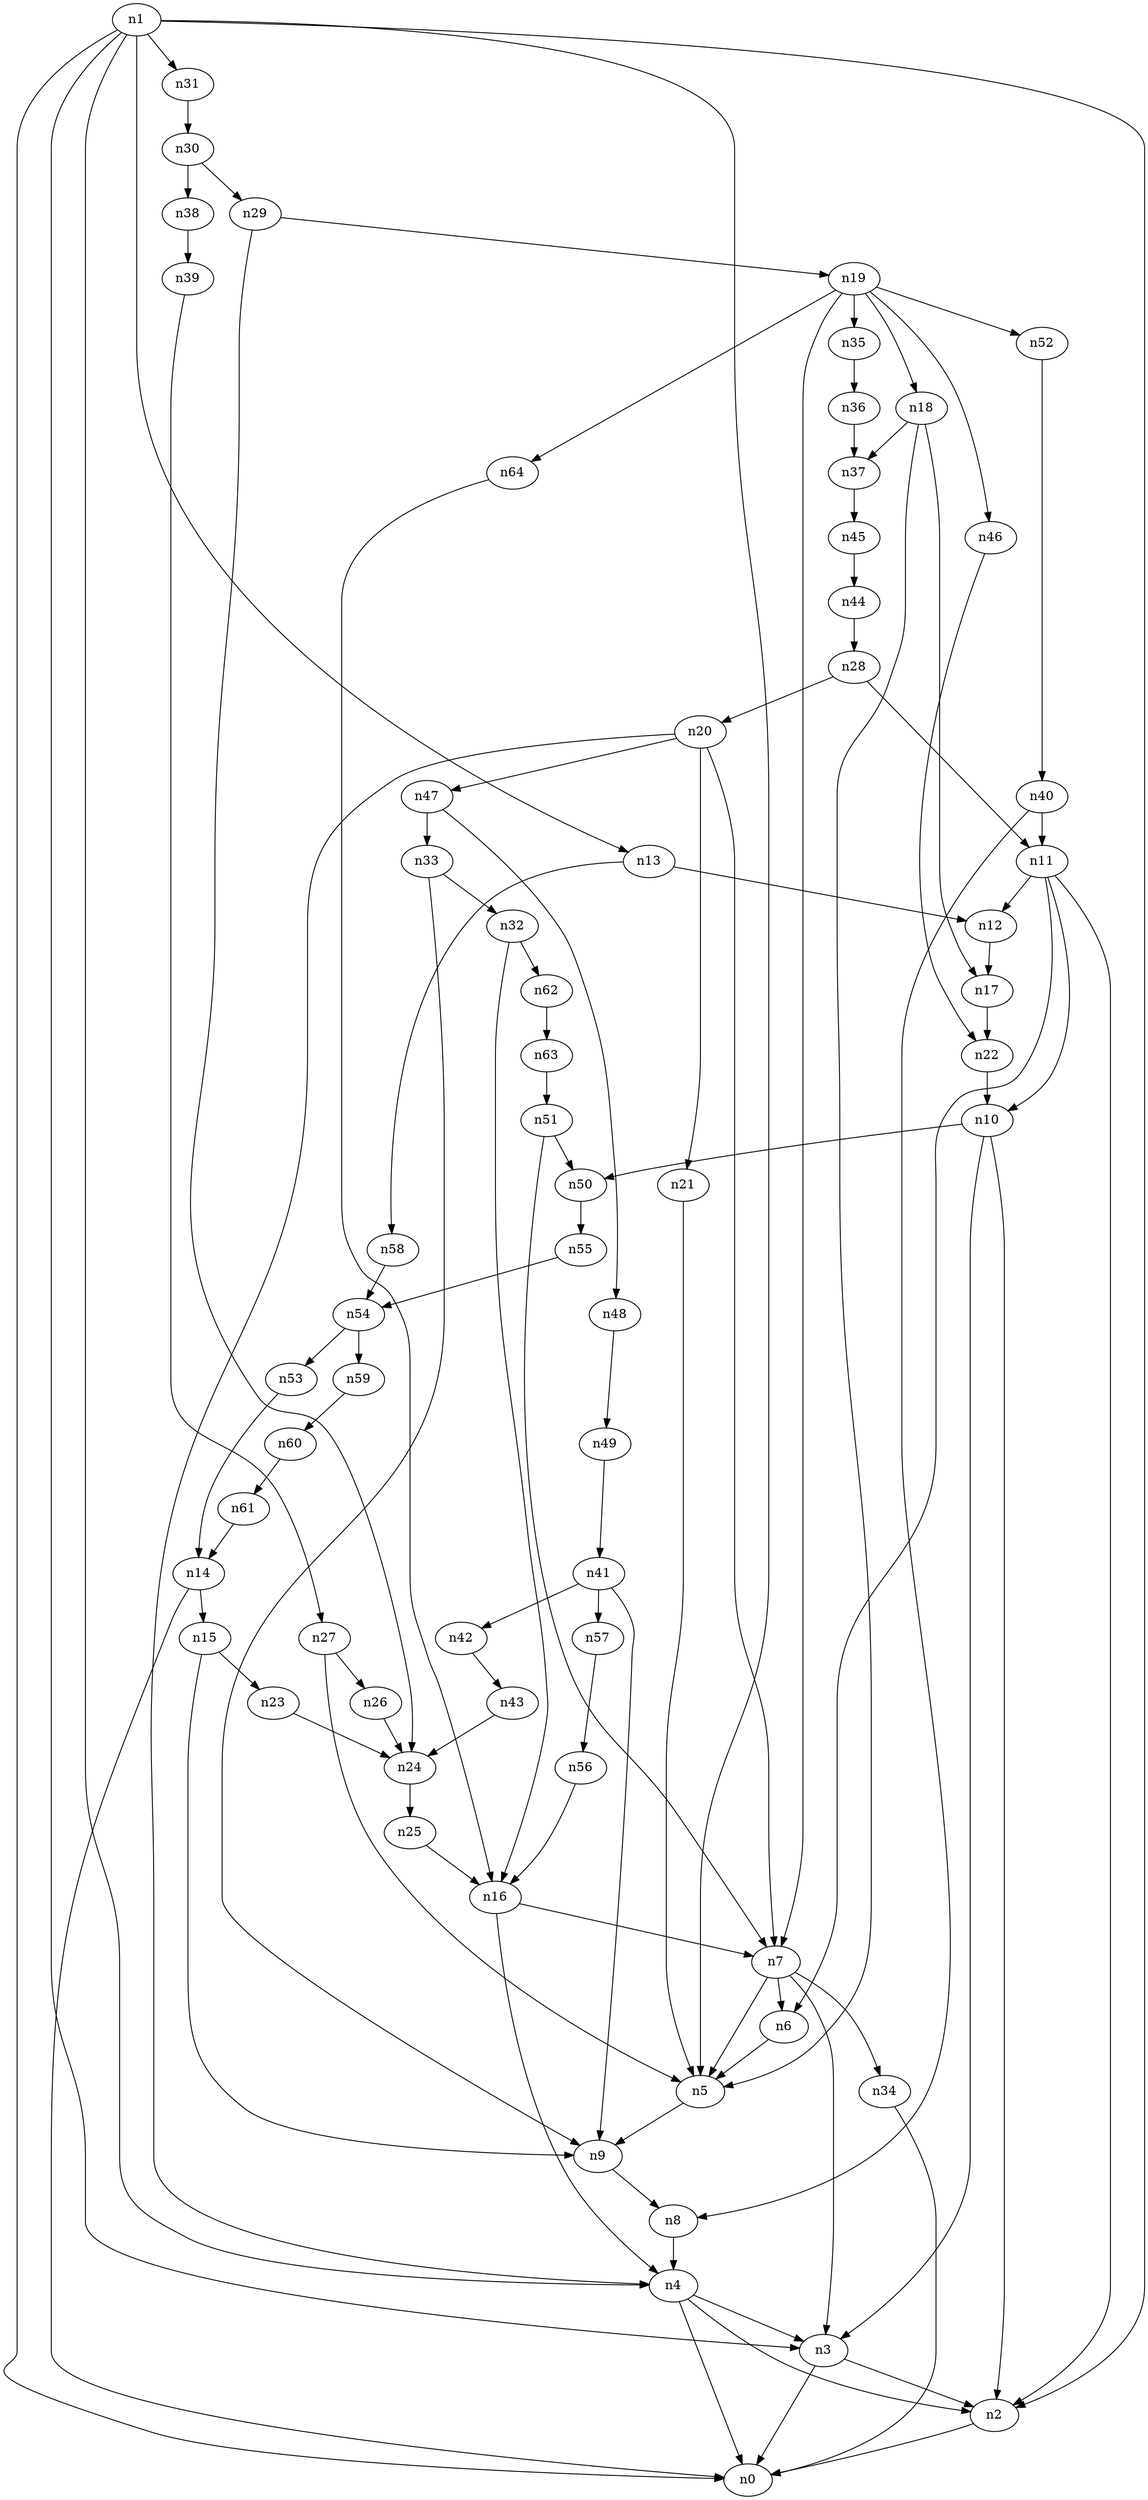 digraph G {
	n1 -> n0	 [_graphml_id=e0];
	n1 -> n2	 [_graphml_id=e1];
	n1 -> n3	 [_graphml_id=e6];
	n1 -> n4	 [_graphml_id=e9];
	n1 -> n5	 [_graphml_id=e10];
	n1 -> n13	 [_graphml_id=e23];
	n1 -> n31	 [_graphml_id=e52];
	n2 -> n0	 [_graphml_id=e5];
	n3 -> n0	 [_graphml_id=e8];
	n3 -> n2	 [_graphml_id=e2];
	n4 -> n0	 [_graphml_id=e4];
	n4 -> n2	 [_graphml_id=e7];
	n4 -> n3	 [_graphml_id=e3];
	n5 -> n9	 [_graphml_id=e16];
	n6 -> n5	 [_graphml_id=e11];
	n7 -> n3	 [_graphml_id=e13];
	n7 -> n5	 [_graphml_id=e19];
	n7 -> n6	 [_graphml_id=e12];
	n7 -> n34	 [_graphml_id=e56];
	n8 -> n4	 [_graphml_id=e14];
	n9 -> n8	 [_graphml_id=e15];
	n10 -> n2	 [_graphml_id=e18];
	n10 -> n3	 [_graphml_id=e17];
	n10 -> n50	 [_graphml_id=e82];
	n11 -> n2	 [_graphml_id=e48];
	n11 -> n6	 [_graphml_id=e20];
	n11 -> n10	 [_graphml_id=e68];
	n11 -> n12	 [_graphml_id=e21];
	n12 -> n17	 [_graphml_id=e29];
	n13 -> n12	 [_graphml_id=e22];
	n13 -> n58	 [_graphml_id=e95];
	n14 -> n0	 [_graphml_id=e24];
	n14 -> n15	 [_graphml_id=e25];
	n15 -> n9	 [_graphml_id=e26];
	n15 -> n23	 [_graphml_id=e39];
	n16 -> n4	 [_graphml_id=e28];
	n16 -> n7	 [_graphml_id=e27];
	n17 -> n22	 [_graphml_id=e36];
	n18 -> n5	 [_graphml_id=e38];
	n18 -> n17	 [_graphml_id=e30];
	n18 -> n37	 [_graphml_id=e62];
	n19 -> n7	 [_graphml_id=e32];
	n19 -> n18	 [_graphml_id=e31];
	n19 -> n35	 [_graphml_id=e59];
	n19 -> n46	 [_graphml_id=e76];
	n19 -> n52	 [_graphml_id=e85];
	n19 -> n64	 [_graphml_id=e105];
	n20 -> n4	 [_graphml_id=e33];
	n20 -> n7	 [_graphml_id=e87];
	n20 -> n21	 [_graphml_id=e34];
	n20 -> n47	 [_graphml_id=e97];
	n21 -> n5	 [_graphml_id=e35];
	n22 -> n10	 [_graphml_id=e37];
	n23 -> n24	 [_graphml_id=e40];
	n24 -> n25	 [_graphml_id=e41];
	n25 -> n16	 [_graphml_id=e42];
	n26 -> n24	 [_graphml_id=e43];
	n27 -> n5	 [_graphml_id=e45];
	n27 -> n26	 [_graphml_id=e44];
	n28 -> n11	 [_graphml_id=e46];
	n28 -> n20	 [_graphml_id=e47];
	n29 -> n19	 [_graphml_id=e49];
	n29 -> n24	 [_graphml_id=e58];
	n30 -> n29	 [_graphml_id=e50];
	n30 -> n38	 [_graphml_id=e63];
	n31 -> n30	 [_graphml_id=e51];
	n32 -> n16	 [_graphml_id=e53];
	n32 -> n62	 [_graphml_id=e102];
	n33 -> n9	 [_graphml_id=e55];
	n33 -> n32	 [_graphml_id=e54];
	n34 -> n0	 [_graphml_id=e57];
	n35 -> n36	 [_graphml_id=e60];
	n36 -> n37	 [_graphml_id=e61];
	n37 -> n45	 [_graphml_id=e75];
	n38 -> n39	 [_graphml_id=e64];
	n39 -> n27	 [_graphml_id=e65];
	n40 -> n8	 [_graphml_id=e67];
	n40 -> n11	 [_graphml_id=e66];
	n41 -> n9	 [_graphml_id=e69];
	n41 -> n42	 [_graphml_id=e70];
	n41 -> n57	 [_graphml_id=e94];
	n42 -> n43	 [_graphml_id=e71];
	n43 -> n24	 [_graphml_id=e72];
	n44 -> n28	 [_graphml_id=e73];
	n45 -> n44	 [_graphml_id=e74];
	n46 -> n22	 [_graphml_id=e77];
	n47 -> n33	 [_graphml_id=e78];
	n47 -> n48	 [_graphml_id=e79];
	n48 -> n49	 [_graphml_id=e80];
	n49 -> n41	 [_graphml_id=e81];
	n50 -> n55	 [_graphml_id=e91];
	n51 -> n7	 [_graphml_id=e84];
	n51 -> n50	 [_graphml_id=e83];
	n52 -> n40	 [_graphml_id=e86];
	n53 -> n14	 [_graphml_id=e88];
	n54 -> n53	 [_graphml_id=e89];
	n54 -> n59	 [_graphml_id=e98];
	n55 -> n54	 [_graphml_id=e90];
	n56 -> n16	 [_graphml_id=e92];
	n57 -> n56	 [_graphml_id=e93];
	n58 -> n54	 [_graphml_id=e96];
	n59 -> n60	 [_graphml_id=e99];
	n60 -> n61	 [_graphml_id=e100];
	n61 -> n14	 [_graphml_id=e101];
	n62 -> n63	 [_graphml_id=e103];
	n63 -> n51	 [_graphml_id=e104];
	n64 -> n16	 [_graphml_id=e106];
}
